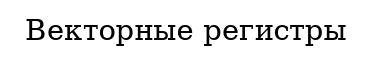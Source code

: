 digraph P5_family{ 
    label = "Векторные регистры"
    subgraph intel{
        label="Ядра Pentium и PentiumMMX";
    }
    
    subgraph cluster_1{
        label="Ядра Pentium OverDrive";
    }
    
    subgraph cluster_2{
        label="Ядра Mobile Module Connector (MMC-1)";
    }
}
 
